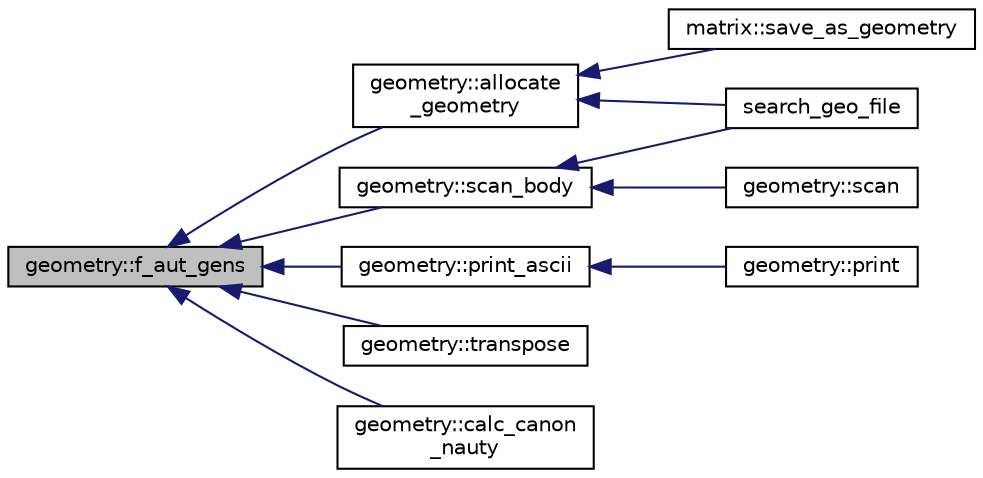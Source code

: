 digraph "geometry::f_aut_gens"
{
  edge [fontname="Helvetica",fontsize="10",labelfontname="Helvetica",labelfontsize="10"];
  node [fontname="Helvetica",fontsize="10",shape=record];
  rankdir="LR";
  Node383 [label="geometry::f_aut_gens",height=0.2,width=0.4,color="black", fillcolor="grey75", style="filled", fontcolor="black"];
  Node383 -> Node384 [dir="back",color="midnightblue",fontsize="10",style="solid",fontname="Helvetica"];
  Node384 [label="geometry::allocate\l_geometry",height=0.2,width=0.4,color="black", fillcolor="white", style="filled",URL="$da/d44/classgeometry.html#a243e84ff38207957ad5976020c19a033"];
  Node384 -> Node385 [dir="back",color="midnightblue",fontsize="10",style="solid",fontname="Helvetica"];
  Node385 [label="search_geo_file",height=0.2,width=0.4,color="black", fillcolor="white", style="filled",URL="$d6/d4a/geometry_8_c.html#a11af609febe3a9db20d8236af36928c5"];
  Node384 -> Node386 [dir="back",color="midnightblue",fontsize="10",style="solid",fontname="Helvetica"];
  Node386 [label="matrix::save_as_geometry",height=0.2,width=0.4,color="black", fillcolor="white", style="filled",URL="$d1/d8d/classmatrix.html#ae2ce1d7bc40998e94c67cc2336f47665"];
  Node383 -> Node387 [dir="back",color="midnightblue",fontsize="10",style="solid",fontname="Helvetica"];
  Node387 [label="geometry::print_ascii",height=0.2,width=0.4,color="black", fillcolor="white", style="filled",URL="$da/d44/classgeometry.html#a8f5356989decb76fddb4926714240c0d"];
  Node387 -> Node388 [dir="back",color="midnightblue",fontsize="10",style="solid",fontname="Helvetica"];
  Node388 [label="geometry::print",height=0.2,width=0.4,color="black", fillcolor="white", style="filled",URL="$da/d44/classgeometry.html#af92f963887d22dd3437f585df929208d"];
  Node383 -> Node389 [dir="back",color="midnightblue",fontsize="10",style="solid",fontname="Helvetica"];
  Node389 [label="geometry::scan_body",height=0.2,width=0.4,color="black", fillcolor="white", style="filled",URL="$da/d44/classgeometry.html#a71bc2e3a3f4ca02e8518ab5518a4e0df"];
  Node389 -> Node390 [dir="back",color="midnightblue",fontsize="10",style="solid",fontname="Helvetica"];
  Node390 [label="geometry::scan",height=0.2,width=0.4,color="black", fillcolor="white", style="filled",URL="$da/d44/classgeometry.html#ac6f757d1a8855800d3da3fa1e83e812d"];
  Node389 -> Node385 [dir="back",color="midnightblue",fontsize="10",style="solid",fontname="Helvetica"];
  Node383 -> Node391 [dir="back",color="midnightblue",fontsize="10",style="solid",fontname="Helvetica"];
  Node391 [label="geometry::transpose",height=0.2,width=0.4,color="black", fillcolor="white", style="filled",URL="$da/d44/classgeometry.html#ad7132289ee0bc683f8c00c6762bb5035"];
  Node383 -> Node392 [dir="back",color="midnightblue",fontsize="10",style="solid",fontname="Helvetica"];
  Node392 [label="geometry::calc_canon\l_nauty",height=0.2,width=0.4,color="black", fillcolor="white", style="filled",URL="$da/d44/classgeometry.html#ada4d0bca80d2ad69300625167320dc5d"];
}
